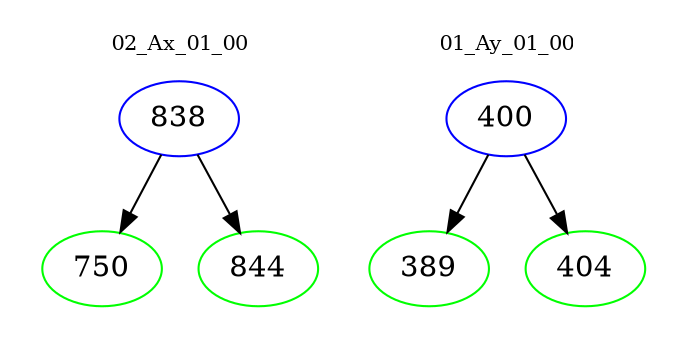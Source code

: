 digraph{
subgraph cluster_0 {
color = white
label = "02_Ax_01_00";
fontsize=10;
T0_838 [label="838", color="blue"]
T0_838 -> T0_750 [color="black"]
T0_750 [label="750", color="green"]
T0_838 -> T0_844 [color="black"]
T0_844 [label="844", color="green"]
}
subgraph cluster_1 {
color = white
label = "01_Ay_01_00";
fontsize=10;
T1_400 [label="400", color="blue"]
T1_400 -> T1_389 [color="black"]
T1_389 [label="389", color="green"]
T1_400 -> T1_404 [color="black"]
T1_404 [label="404", color="green"]
}
}
